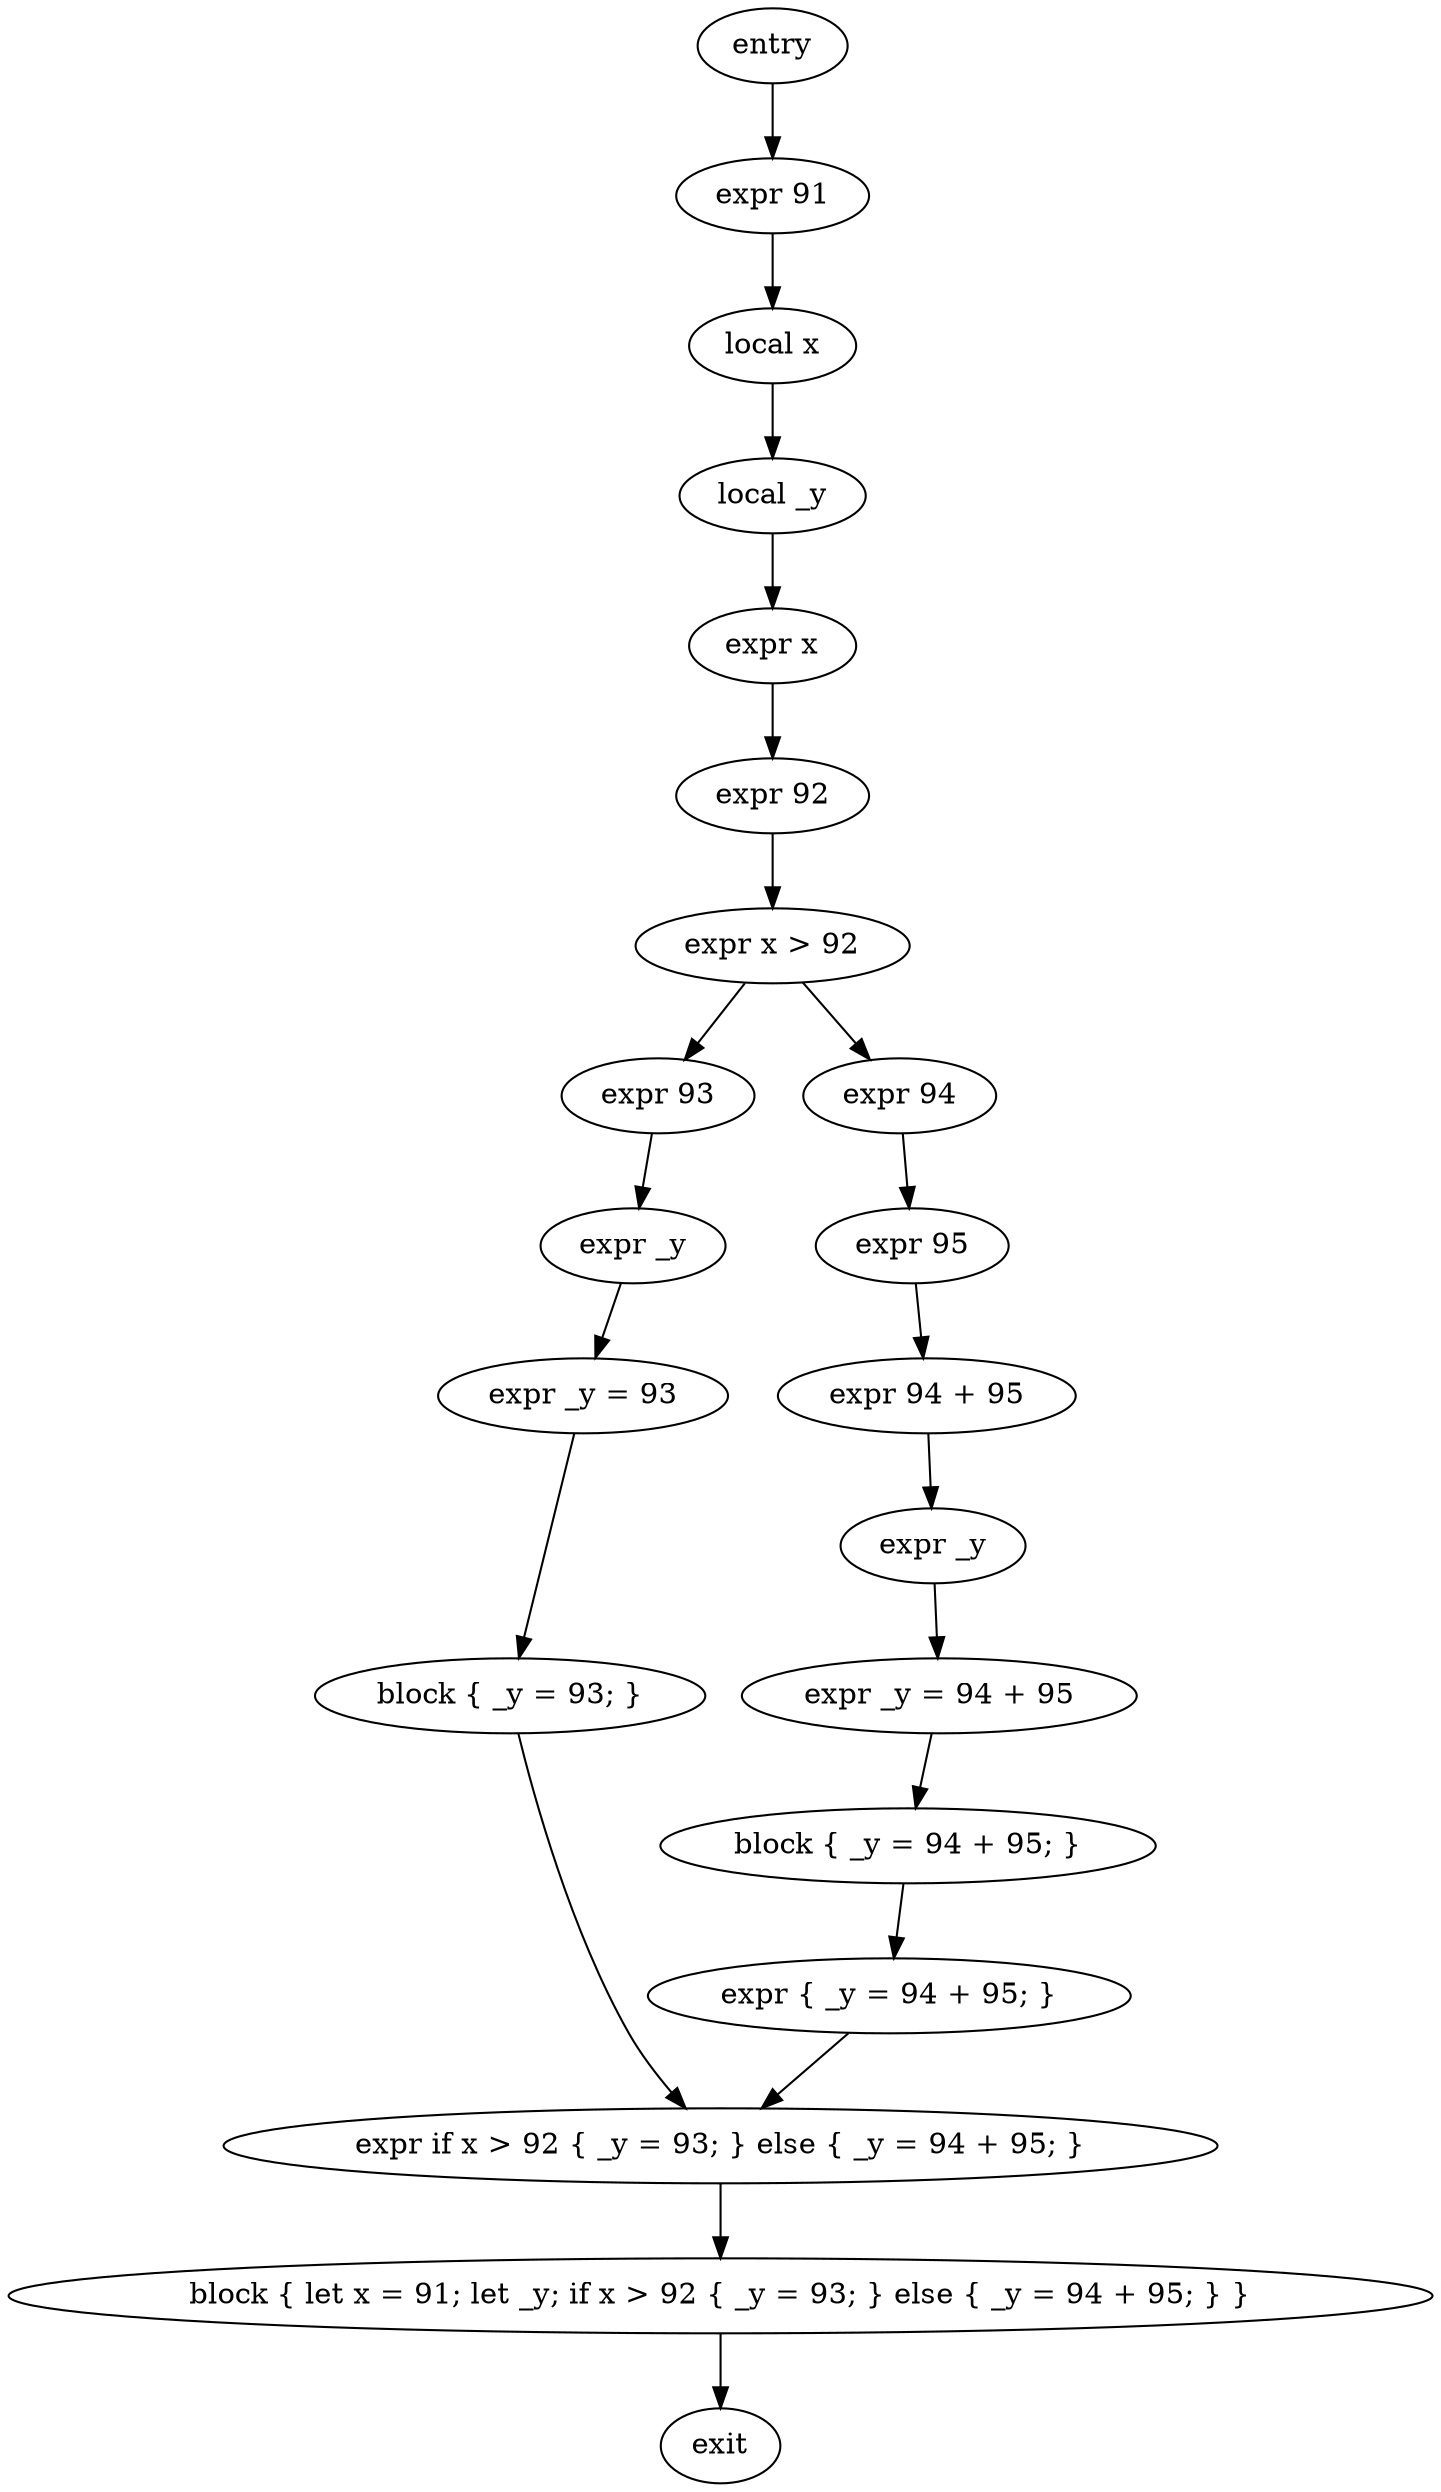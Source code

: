 digraph block {
    N0[label="entry"];
    N1[label="exit"];
    N2[label="expr 91"];
    N3[label="local x"];
    N4[label="local _y"];
    N5[label="expr x"];
    N6[label="expr 92"];
    N7[label="expr x > 92"];
    N8[label="expr 93"];
    N9[label="expr _y"];
    N10[label="expr _y = 93"];
    N11[label="block { _y = 93; }"];
    N12[label="expr 94"];
    N13[label="expr 95"];
    N14[label="expr 94 + 95"];
    N15[label="expr _y"];
    N16[label="expr _y = 94 + 95"];
    N17[label="block { _y = 94 + 95; }"];
    N18[label="expr { _y = 94 + 95; }"];
    N19[label="expr if x > 92 { _y = 93; } else { _y = 94 + 95; }"];
    N20[label="block { let x = 91; let _y; if x > 92 { _y = 93; } else { _y = 94 + 95; } }"];
    N0 -> N2;
    N2 -> N3;
    N3 -> N4;
    N4 -> N5;
    N5 -> N6;
    N6 -> N7;
    N7 -> N8;
    N8 -> N9;
    N9 -> N10;
    N10 -> N11;
    N7 -> N12;
    N12 -> N13;
    N13 -> N14;
    N14 -> N15;
    N15 -> N16;
    N16 -> N17;
    N17 -> N18;
    N11 -> N19;
    N18 -> N19;
    N19 -> N20;
    N20 -> N1;
}
